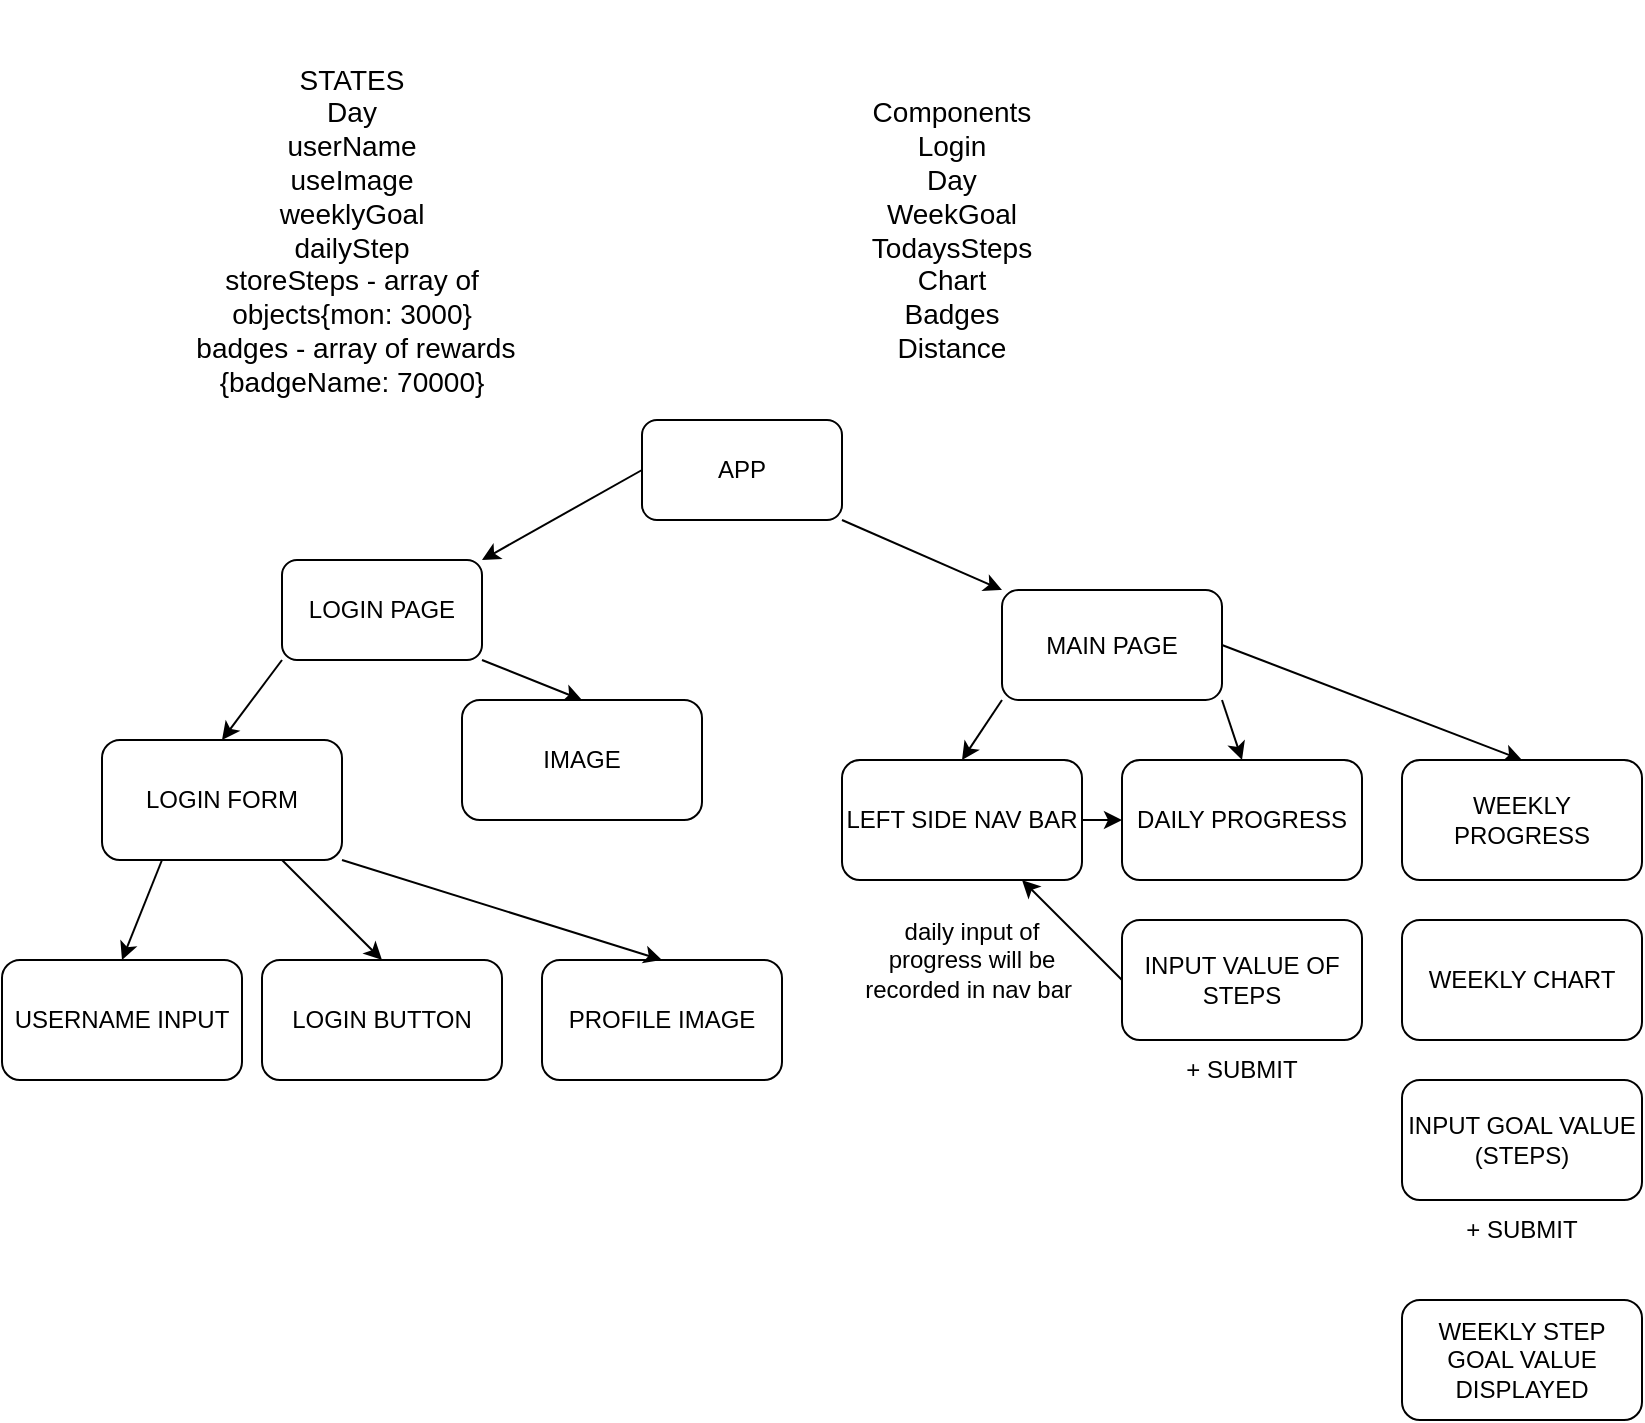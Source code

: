 <mxfile>
    <diagram id="5iDcIYQMYSgUvm0AGTRG" name="Page-1">
        <mxGraphModel dx="999" dy="619" grid="1" gridSize="10" guides="1" tooltips="1" connect="1" arrows="1" fold="1" page="1" pageScale="1" pageWidth="850" pageHeight="1100" math="0" shadow="0">
            <root>
                <mxCell id="0"/>
                <mxCell id="1" parent="0"/>
                <mxCell id="2" value="&lt;font style=&quot;font-size: 14px;&quot;&gt;STATES&lt;br&gt;Day&lt;br&gt;userName&lt;br&gt;useImage&lt;br&gt;weeklyGoal&lt;br&gt;dailyStep&lt;br&gt;storeSteps - array of objects{mon: 3000}&lt;br&gt;&amp;nbsp;badges - array of rewards {badgeName: 70000}&lt;/font&gt;" style="text;html=1;strokeColor=none;fillColor=none;align=center;verticalAlign=middle;whiteSpace=wrap;rounded=0;" parent="1" vertex="1">
                    <mxGeometry x="80" y="30" width="210" height="230" as="geometry"/>
                </mxCell>
                <mxCell id="3" value="Components&lt;br&gt;Login&lt;br&gt;Day&lt;br&gt;WeekGoal&lt;br&gt;TodaysSteps&lt;br&gt;Chart&lt;br&gt;Badges&lt;br&gt;Distance" style="text;html=1;strokeColor=none;fillColor=none;align=center;verticalAlign=middle;whiteSpace=wrap;rounded=0;fontSize=14;" parent="1" vertex="1">
                    <mxGeometry x="380" y="30" width="210" height="230" as="geometry"/>
                </mxCell>
                <mxCell id="12" style="edgeStyle=none;html=1;exitX=0;exitY=0.5;exitDx=0;exitDy=0;entryX=1;entryY=0;entryDx=0;entryDy=0;" parent="1" source="4" target="5" edge="1">
                    <mxGeometry relative="1" as="geometry"/>
                </mxCell>
                <mxCell id="18" style="edgeStyle=none;html=1;exitX=1;exitY=1;exitDx=0;exitDy=0;entryX=0;entryY=0;entryDx=0;entryDy=0;" parent="1" source="4" target="9" edge="1">
                    <mxGeometry relative="1" as="geometry"/>
                </mxCell>
                <mxCell id="4" value="APP" style="rounded=1;whiteSpace=wrap;html=1;" parent="1" vertex="1">
                    <mxGeometry x="330" y="240" width="100" height="50" as="geometry"/>
                </mxCell>
                <mxCell id="13" style="edgeStyle=none;html=1;exitX=0;exitY=1;exitDx=0;exitDy=0;entryX=0.5;entryY=0;entryDx=0;entryDy=0;" parent="1" source="5" target="10" edge="1">
                    <mxGeometry relative="1" as="geometry"/>
                </mxCell>
                <mxCell id="14" style="edgeStyle=none;html=1;exitX=1;exitY=1;exitDx=0;exitDy=0;entryX=0.5;entryY=0;entryDx=0;entryDy=0;" parent="1" source="5" target="11" edge="1">
                    <mxGeometry relative="1" as="geometry"/>
                </mxCell>
                <mxCell id="5" value="LOGIN PAGE" style="rounded=1;whiteSpace=wrap;html=1;" parent="1" vertex="1">
                    <mxGeometry x="150" y="310" width="100" height="50" as="geometry"/>
                </mxCell>
                <mxCell id="6" value="USERNAME INPUT" style="rounded=1;whiteSpace=wrap;html=1;" parent="1" vertex="1">
                    <mxGeometry x="10" y="510" width="120" height="60" as="geometry"/>
                </mxCell>
                <mxCell id="7" value="LOGIN BUTTON" style="rounded=1;whiteSpace=wrap;html=1;" parent="1" vertex="1">
                    <mxGeometry x="140" y="510" width="120" height="60" as="geometry"/>
                </mxCell>
                <mxCell id="8" value="PROFILE IMAGE" style="rounded=1;whiteSpace=wrap;html=1;" parent="1" vertex="1">
                    <mxGeometry x="280" y="510" width="120" height="60" as="geometry"/>
                </mxCell>
                <mxCell id="23" style="edgeStyle=none;html=1;exitX=0;exitY=1;exitDx=0;exitDy=0;entryX=0.5;entryY=0;entryDx=0;entryDy=0;" parent="1" source="9" target="19" edge="1">
                    <mxGeometry relative="1" as="geometry"/>
                </mxCell>
                <mxCell id="24" style="edgeStyle=none;html=1;exitX=1;exitY=1;exitDx=0;exitDy=0;entryX=0.5;entryY=0;entryDx=0;entryDy=0;" parent="1" source="9" target="21" edge="1">
                    <mxGeometry relative="1" as="geometry"/>
                </mxCell>
                <mxCell id="38" style="edgeStyle=none;html=1;exitX=1;exitY=0.5;exitDx=0;exitDy=0;entryX=0.5;entryY=0;entryDx=0;entryDy=0;" edge="1" parent="1" source="9" target="20">
                    <mxGeometry relative="1" as="geometry"/>
                </mxCell>
                <mxCell id="9" value="MAIN PAGE" style="rounded=1;whiteSpace=wrap;html=1;" parent="1" vertex="1">
                    <mxGeometry x="510" y="325" width="110" height="55" as="geometry"/>
                </mxCell>
                <mxCell id="15" style="edgeStyle=none;html=1;exitX=0.25;exitY=1;exitDx=0;exitDy=0;entryX=0.5;entryY=0;entryDx=0;entryDy=0;" parent="1" source="10" target="6" edge="1">
                    <mxGeometry relative="1" as="geometry"/>
                </mxCell>
                <mxCell id="16" style="edgeStyle=none;html=1;exitX=0.75;exitY=1;exitDx=0;exitDy=0;entryX=0.5;entryY=0;entryDx=0;entryDy=0;" parent="1" source="10" target="7" edge="1">
                    <mxGeometry relative="1" as="geometry"/>
                </mxCell>
                <mxCell id="17" style="edgeStyle=none;html=1;exitX=1;exitY=1;exitDx=0;exitDy=0;entryX=0.5;entryY=0;entryDx=0;entryDy=0;" parent="1" source="10" target="8" edge="1">
                    <mxGeometry relative="1" as="geometry"/>
                </mxCell>
                <mxCell id="10" value="LOGIN FORM" style="rounded=1;whiteSpace=wrap;html=1;" parent="1" vertex="1">
                    <mxGeometry x="60" y="400" width="120" height="60" as="geometry"/>
                </mxCell>
                <mxCell id="11" value="IMAGE" style="rounded=1;whiteSpace=wrap;html=1;" parent="1" vertex="1">
                    <mxGeometry x="240" y="380" width="120" height="60" as="geometry"/>
                </mxCell>
                <mxCell id="34" style="edgeStyle=none;html=1;exitX=1;exitY=0.5;exitDx=0;exitDy=0;entryX=0;entryY=0.5;entryDx=0;entryDy=0;" parent="1" source="19" target="21" edge="1">
                    <mxGeometry relative="1" as="geometry"/>
                </mxCell>
                <mxCell id="19" value="LEFT SIDE NAV BAR" style="rounded=1;whiteSpace=wrap;html=1;" parent="1" vertex="1">
                    <mxGeometry x="430" y="410" width="120" height="60" as="geometry"/>
                </mxCell>
                <mxCell id="20" value="WEEKLY PROGRESS" style="rounded=1;whiteSpace=wrap;html=1;" parent="1" vertex="1">
                    <mxGeometry x="710" y="410" width="120" height="60" as="geometry"/>
                </mxCell>
                <mxCell id="21" value="DAILY PROGRESS" style="rounded=1;whiteSpace=wrap;html=1;" parent="1" vertex="1">
                    <mxGeometry x="570" y="410" width="120" height="60" as="geometry"/>
                </mxCell>
                <mxCell id="22" value="WEEKLY CHART" style="rounded=1;whiteSpace=wrap;html=1;" parent="1" vertex="1">
                    <mxGeometry x="710" y="490" width="120" height="60" as="geometry"/>
                </mxCell>
                <mxCell id="36" style="edgeStyle=none;html=1;exitX=0;exitY=0.5;exitDx=0;exitDy=0;entryX=0.75;entryY=1;entryDx=0;entryDy=0;" parent="1" source="26" target="19" edge="1">
                    <mxGeometry relative="1" as="geometry"/>
                </mxCell>
                <mxCell id="26" value="INPUT VALUE OF STEPS" style="rounded=1;whiteSpace=wrap;html=1;" parent="1" vertex="1">
                    <mxGeometry x="570" y="490" width="120" height="60" as="geometry"/>
                </mxCell>
                <mxCell id="27" value="WEEKLY STEP GOAL VALUE DISPLAYED" style="rounded=1;whiteSpace=wrap;html=1;" parent="1" vertex="1">
                    <mxGeometry x="710" y="680" width="120" height="60" as="geometry"/>
                </mxCell>
                <mxCell id="28" value="INPUT GOAL VALUE (STEPS)" style="rounded=1;whiteSpace=wrap;html=1;" parent="1" vertex="1">
                    <mxGeometry x="710" y="570" width="120" height="60" as="geometry"/>
                </mxCell>
                <mxCell id="31" value="+ SUBMIT" style="text;strokeColor=none;align=center;fillColor=none;html=1;verticalAlign=middle;whiteSpace=wrap;rounded=0;" parent="1" vertex="1">
                    <mxGeometry x="740" y="630" width="60" height="30" as="geometry"/>
                </mxCell>
                <mxCell id="32" value="+ SUBMIT" style="text;strokeColor=none;align=center;fillColor=none;html=1;verticalAlign=middle;whiteSpace=wrap;rounded=0;" parent="1" vertex="1">
                    <mxGeometry x="600" y="550" width="60" height="30" as="geometry"/>
                </mxCell>
                <mxCell id="35" value="daily input of progress will be recorded in nav bar&amp;nbsp;" style="text;strokeColor=none;align=center;fillColor=none;html=1;verticalAlign=middle;whiteSpace=wrap;rounded=0;" parent="1" vertex="1">
                    <mxGeometry x="440" y="470" width="110" height="80" as="geometry"/>
                </mxCell>
            </root>
        </mxGraphModel>
    </diagram>
</mxfile>